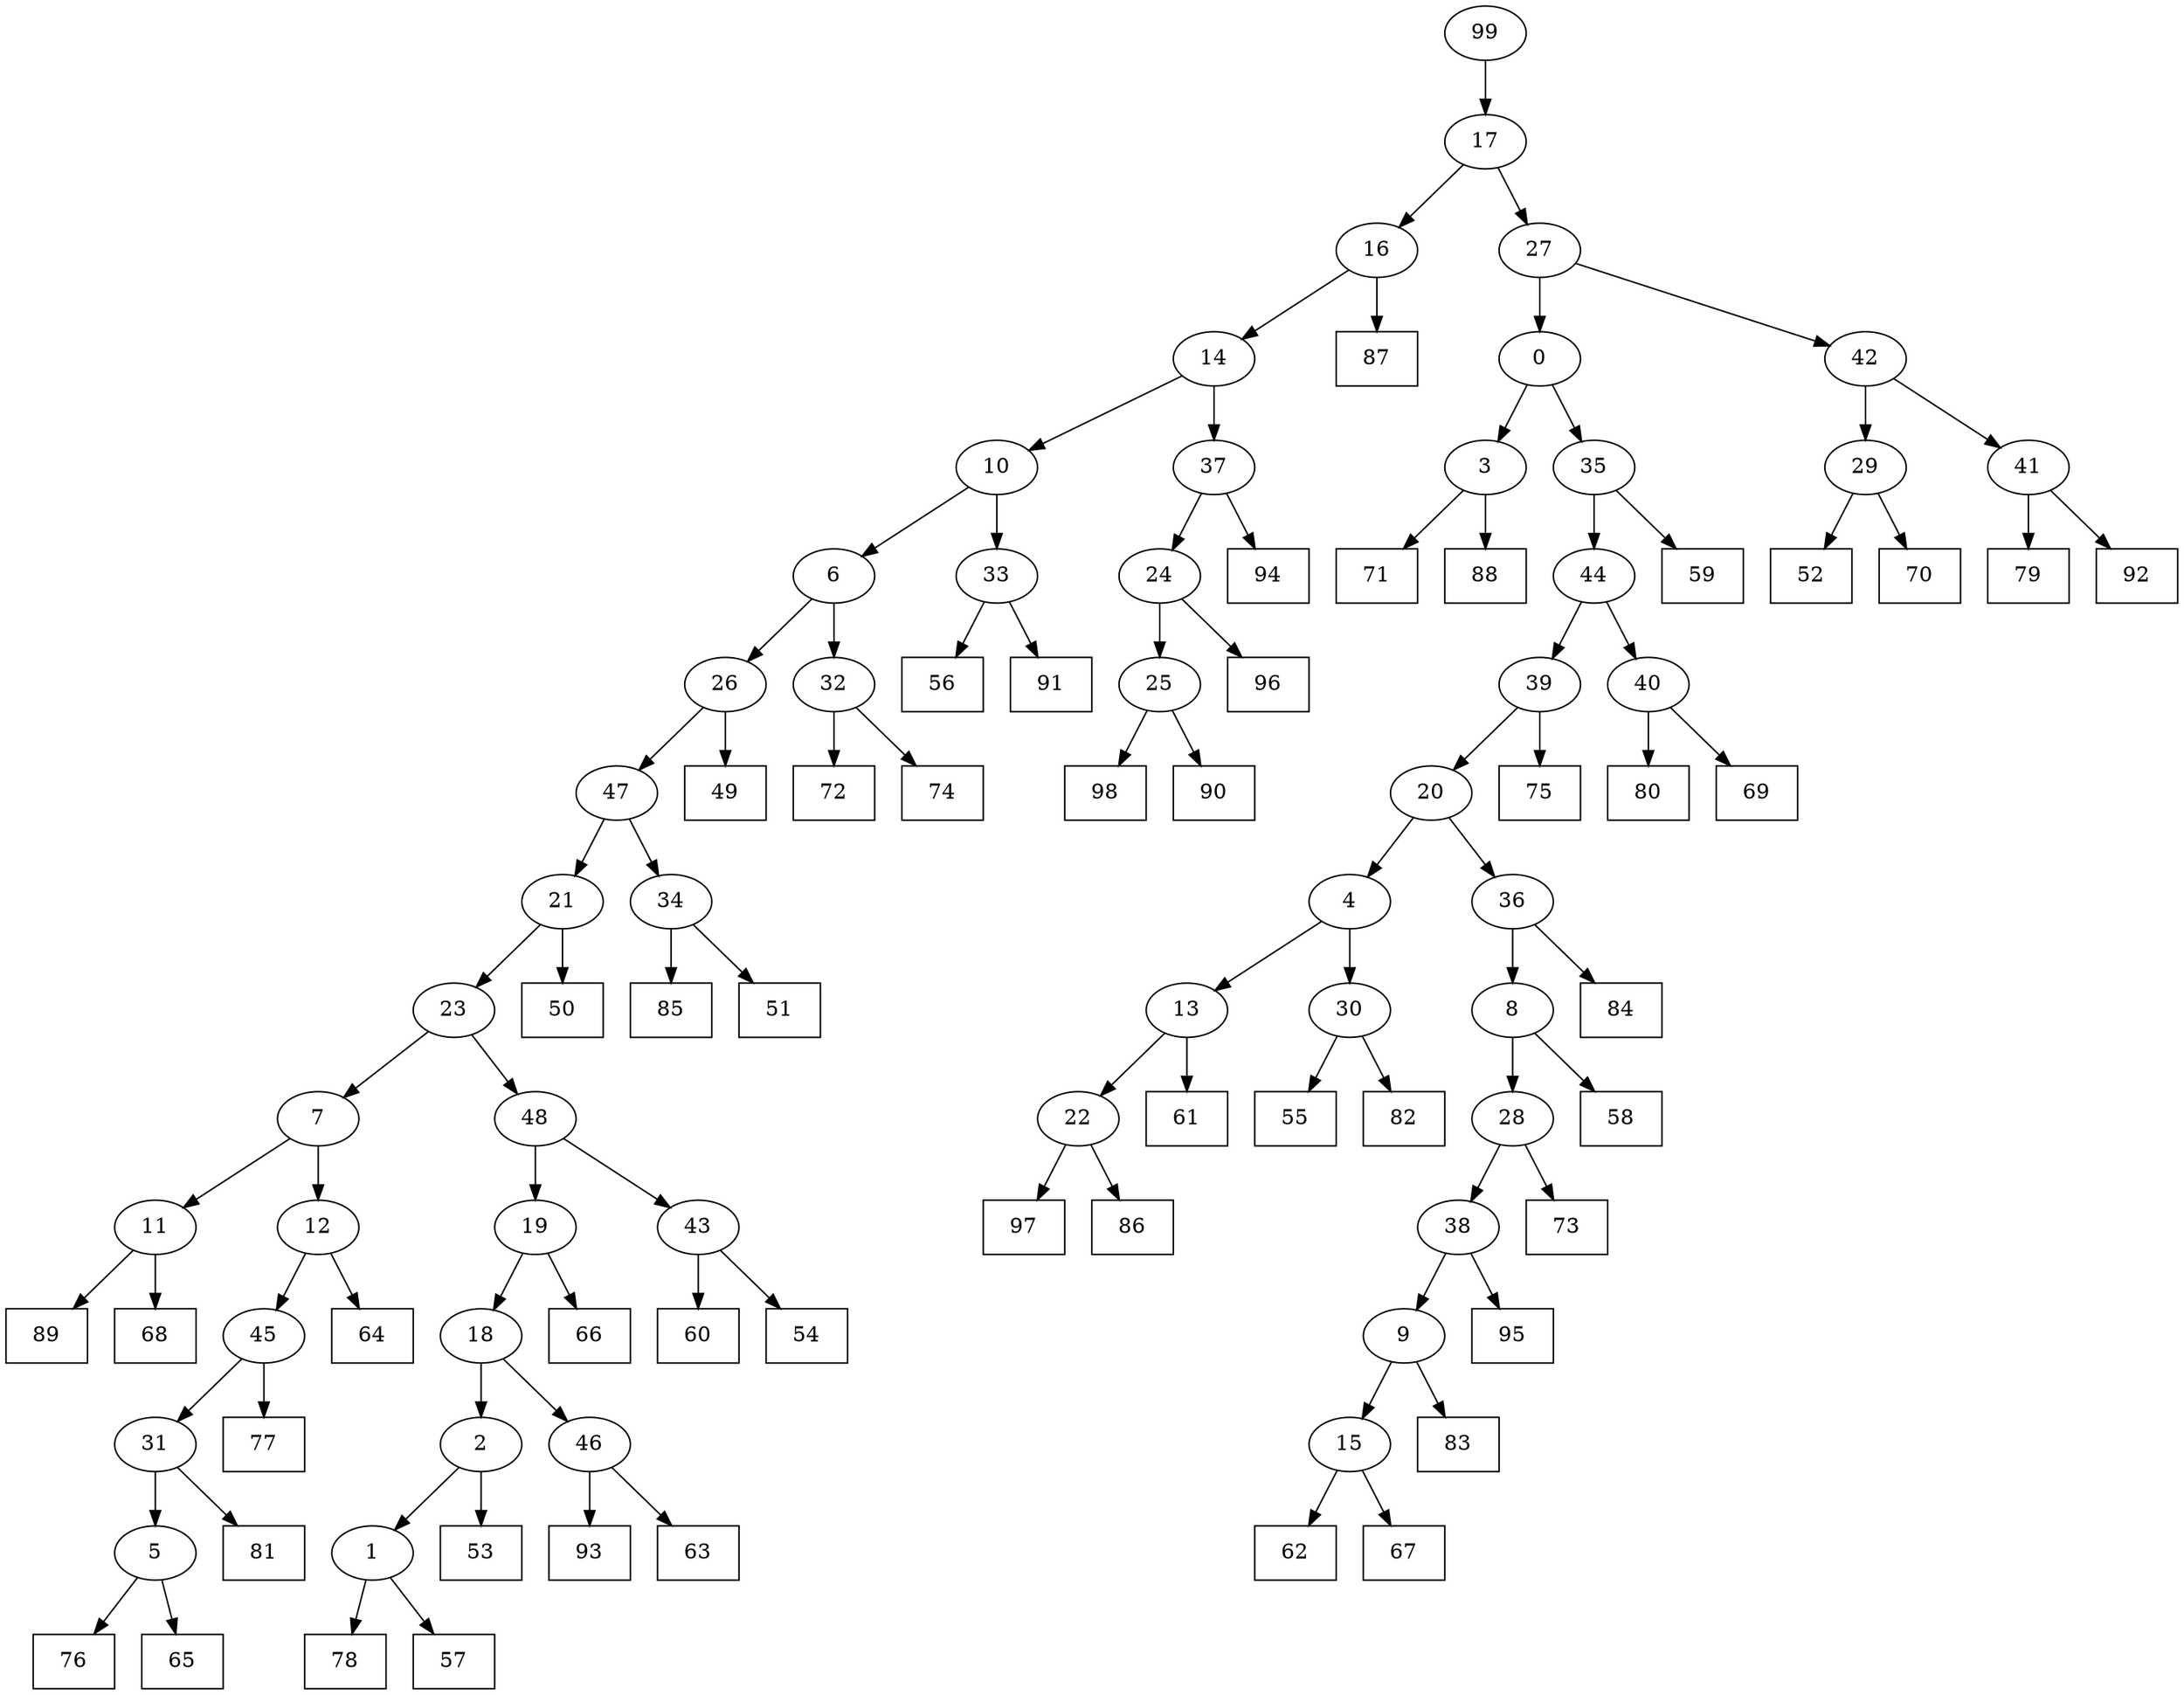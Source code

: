 digraph G {
0[label="0"];
1[label="1"];
2[label="2"];
3[label="3"];
4[label="4"];
5[label="5"];
6[label="6"];
7[label="7"];
8[label="8"];
9[label="9"];
10[label="10"];
11[label="11"];
12[label="12"];
13[label="13"];
14[label="14"];
15[label="15"];
16[label="16"];
17[label="17"];
18[label="18"];
19[label="19"];
20[label="20"];
21[label="21"];
22[label="22"];
23[label="23"];
24[label="24"];
25[label="25"];
26[label="26"];
27[label="27"];
28[label="28"];
29[label="29"];
30[label="30"];
31[label="31"];
32[label="32"];
33[label="33"];
34[label="34"];
35[label="35"];
36[label="36"];
37[label="37"];
38[label="38"];
39[label="39"];
40[label="40"];
41[label="41"];
42[label="42"];
43[label="43"];
44[label="44"];
45[label="45"];
46[label="46"];
47[label="47"];
48[label="48"];
49[shape=box,label="76"];
50[shape=box,label="58"];
51[shape=box,label="50"];
52[shape=box,label="52"];
53[shape=box,label="83"];
54[shape=box,label="81"];
55[shape=box,label="59"];
56[shape=box,label="89"];
57[shape=box,label="72"];
58[shape=box,label="93"];
59[shape=box,label="56"];
60[shape=box,label="75"];
61[shape=box,label="98"];
62[shape=box,label="60"];
63[shape=box,label="73"];
64[shape=box,label="62"];
65[shape=box,label="74"];
66[shape=box,label="54"];
67[shape=box,label="80"];
68[shape=box,label="61"];
69[shape=box,label="67"];
70[shape=box,label="71"];
71[shape=box,label="69"];
72[shape=box,label="70"];
73[shape=box,label="91"];
74[shape=box,label="97"];
75[shape=box,label="53"];
76[shape=box,label="85"];
77[shape=box,label="84"];
78[shape=box,label="79"];
79[shape=box,label="68"];
80[shape=box,label="55"];
81[shape=box,label="78"];
82[shape=box,label="82"];
83[shape=box,label="66"];
84[shape=box,label="57"];
85[shape=box,label="86"];
86[shape=box,label="64"];
87[shape=box,label="96"];
88[shape=box,label="94"];
89[shape=box,label="51"];
90[shape=box,label="90"];
91[shape=box,label="95"];
92[shape=box,label="92"];
93[shape=box,label="87"];
94[shape=box,label="77"];
95[shape=box,label="63"];
96[shape=box,label="49"];
97[shape=box,label="65"];
98[shape=box,label="88"];
99[label="99"];
2->75 ;
26->96 ;
43->66 ;
28->63 ;
15->64 ;
24->87 ;
11->56 ;
9->53 ;
27->42 ;
6->26 ;
37->88 ;
34->76 ;
19->18 ;
3->70 ;
16->93 ;
19->83 ;
47->34 ;
2->1 ;
31->54 ;
0->3 ;
3->98 ;
28->38 ;
42->29 ;
12->86 ;
35->55 ;
13->68 ;
47->21 ;
7->12 ;
20->4 ;
30->80 ;
34->89 ;
1->84 ;
41->78 ;
43->62 ;
8->28 ;
22->74 ;
38->91 ;
11->79 ;
33->73 ;
46->58 ;
5->97 ;
30->82 ;
99->17 ;
17->16 ;
23->48 ;
7->11 ;
26->47 ;
24->25 ;
25->90 ;
39->20 ;
20->36 ;
10->33 ;
46->95 ;
36->77 ;
23->7 ;
38->9 ;
32->65 ;
48->19 ;
8->50 ;
45->31 ;
21->23 ;
39->60 ;
29->52 ;
40->71 ;
21->51 ;
12->45 ;
45->94 ;
22->85 ;
4->13 ;
13->22 ;
25->61 ;
0->35 ;
4->30 ;
6->32 ;
32->57 ;
29->72 ;
35->44 ;
9->15 ;
15->69 ;
10->6 ;
14->37 ;
37->24 ;
1->81 ;
44->39 ;
44->40 ;
40->67 ;
36->8 ;
16->14 ;
14->10 ;
48->43 ;
31->5 ;
5->49 ;
33->59 ;
18->2 ;
42->41 ;
41->92 ;
18->46 ;
17->27 ;
27->0 ;
}
